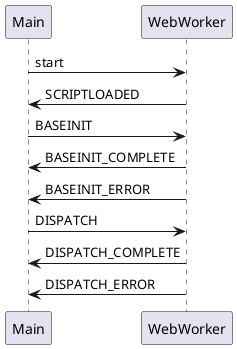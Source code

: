 @startuml

Main->WebWorker : start
WebWorker->Main : SCRIPTLOADED
Main->WebWorker : BASEINIT
WebWorker->Main : BASEINIT_COMPLETE
WebWorker->Main : BASEINIT_ERROR
Main->WebWorker : DISPATCH
WebWorker->Main : DISPATCH_COMPLETE
WebWorker->Main : DISPATCH_ERROR

@enduml
